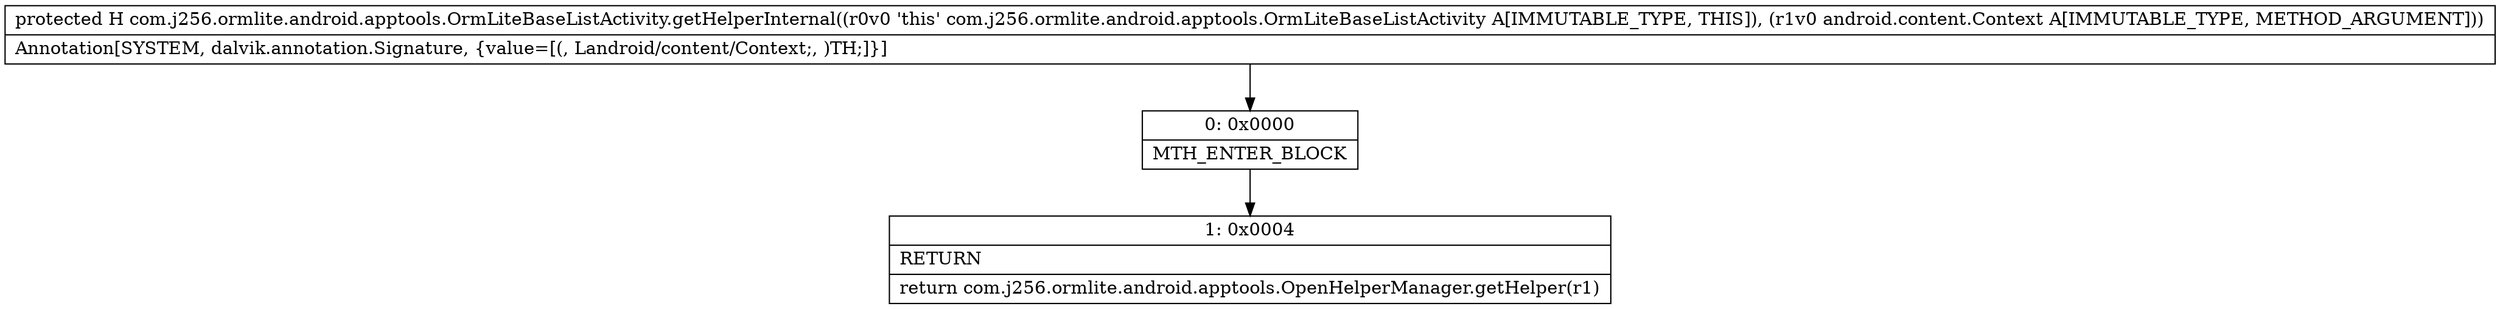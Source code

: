 digraph "CFG forcom.j256.ormlite.android.apptools.OrmLiteBaseListActivity.getHelperInternal(Landroid\/content\/Context;)Lcom\/j256\/ormlite\/android\/apptools\/OrmLiteSqliteOpenHelper;" {
Node_0 [shape=record,label="{0\:\ 0x0000|MTH_ENTER_BLOCK\l}"];
Node_1 [shape=record,label="{1\:\ 0x0004|RETURN\l|return com.j256.ormlite.android.apptools.OpenHelperManager.getHelper(r1)\l}"];
MethodNode[shape=record,label="{protected H com.j256.ormlite.android.apptools.OrmLiteBaseListActivity.getHelperInternal((r0v0 'this' com.j256.ormlite.android.apptools.OrmLiteBaseListActivity A[IMMUTABLE_TYPE, THIS]), (r1v0 android.content.Context A[IMMUTABLE_TYPE, METHOD_ARGUMENT]))  | Annotation[SYSTEM, dalvik.annotation.Signature, \{value=[(, Landroid\/content\/Context;, )TH;]\}]\l}"];
MethodNode -> Node_0;
Node_0 -> Node_1;
}

